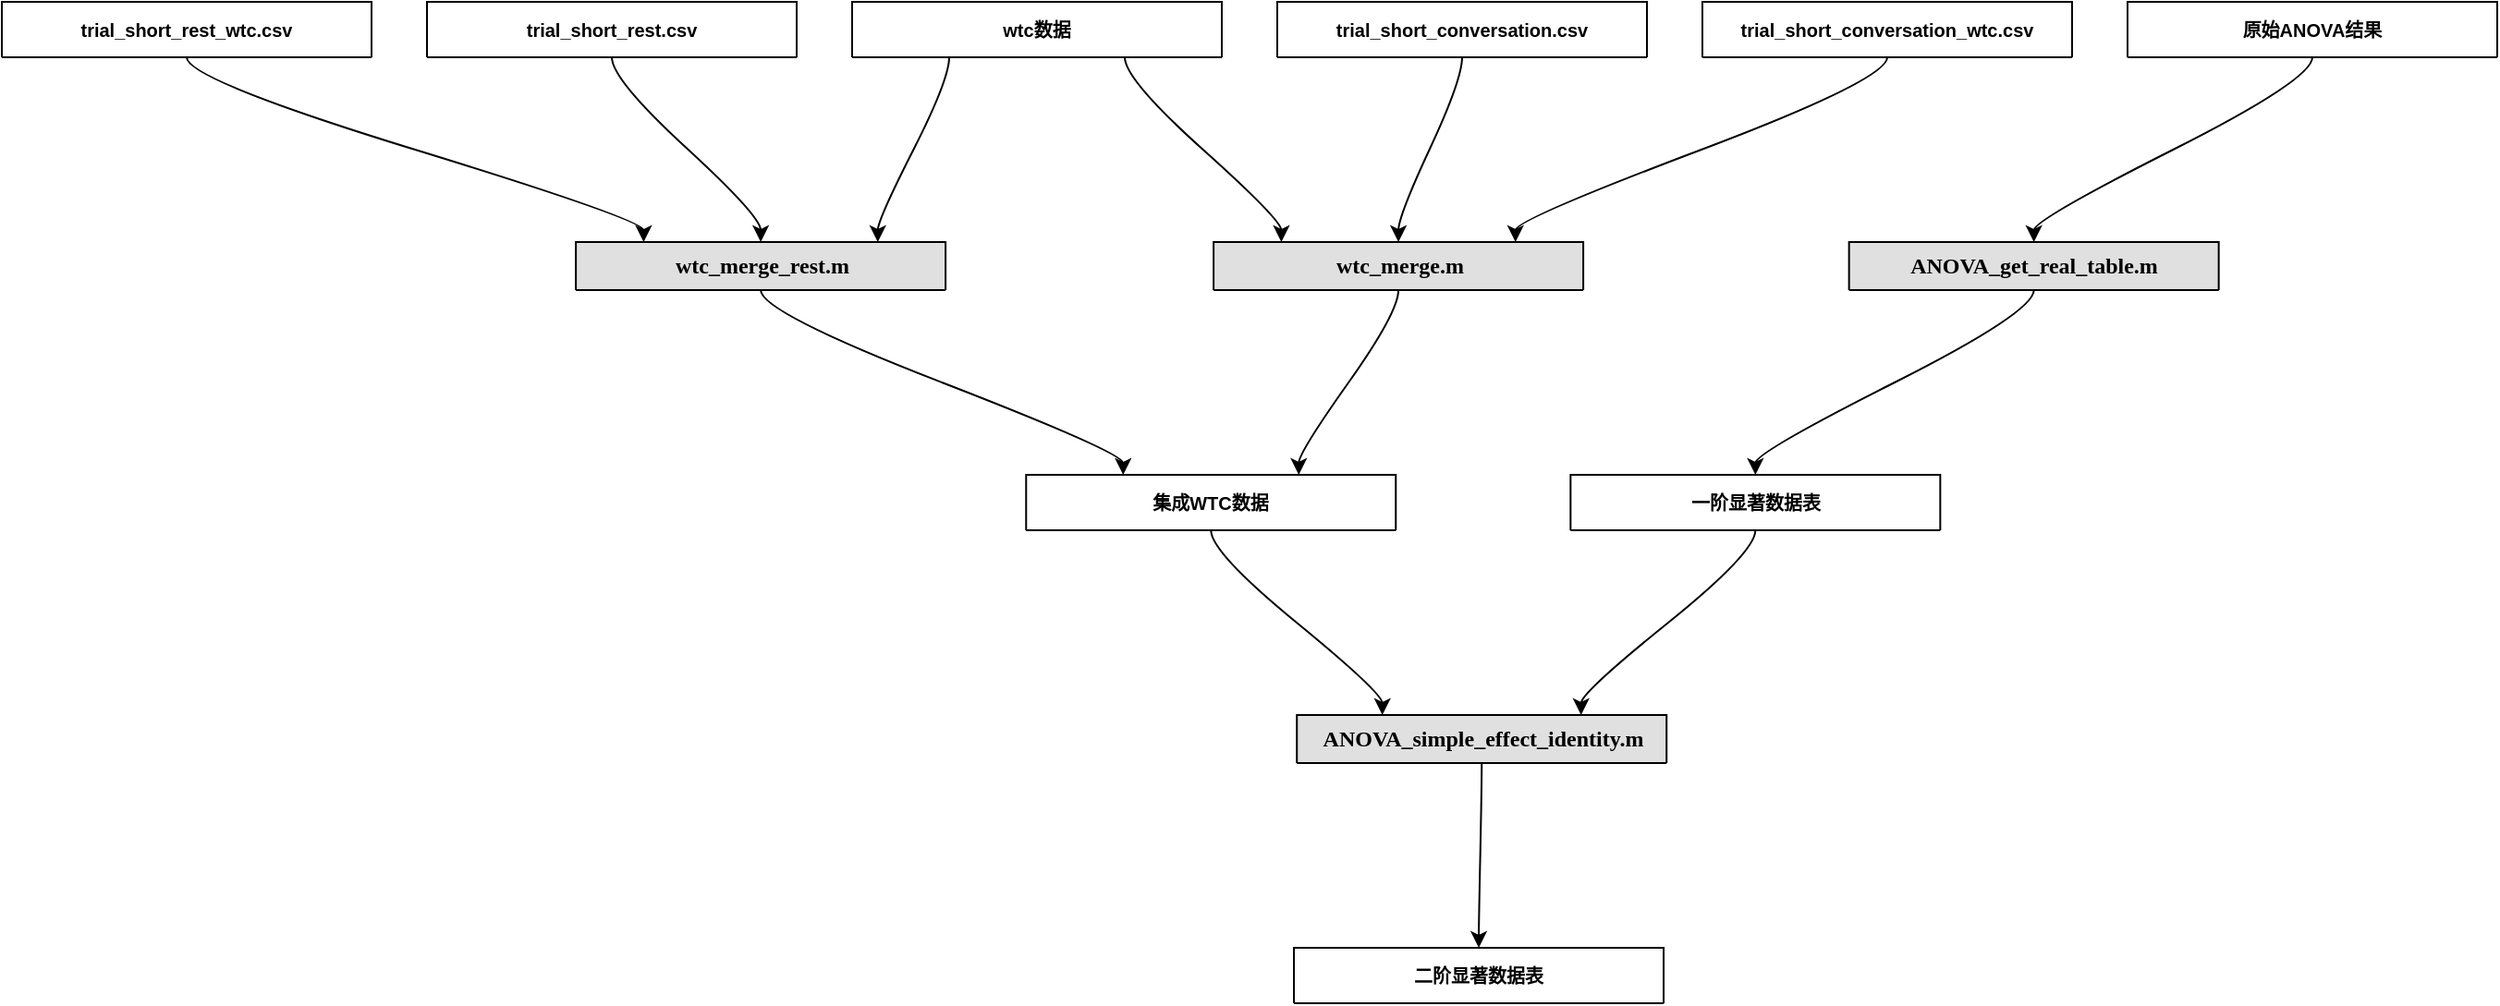 <mxfile version="15.9.4" type="github">
  <diagram name="Page-1" id="52a04d89-c75d-2922-d76d-85b35f80e030">
    <mxGraphModel dx="1483" dy="924" grid="1" gridSize="10" guides="1" tooltips="1" connect="1" arrows="1" fold="1" page="1" pageScale="1" pageWidth="1100" pageHeight="850" background="none" math="0" shadow="0">
      <root>
        <mxCell id="0" />
        <mxCell id="1" parent="0" />
        <mxCell id="sphz6j1oBzilMwv7ZF1X-43" style="edgeStyle=orthogonalEdgeStyle;curved=1;rounded=0;orthogonalLoop=1;jettySize=auto;html=1;noEdgeStyle=1;orthogonal=1;" edge="1" parent="1" source="JplWnELaZJ_1SYTGNvaw-16" target="sphz6j1oBzilMwv7ZF1X-17">
          <mxGeometry relative="1" as="geometry">
            <Array as="points">
              <mxPoint x="755.548" y="168" />
              <mxPoint x="701.635" y="244" />
            </Array>
          </mxGeometry>
        </mxCell>
        <mxCell id="JplWnELaZJ_1SYTGNvaw-16" value="&lt;b&gt;wtc_merge.m&lt;/b&gt;" style="swimlane;html=1;fontStyle=0;childLayout=stackLayout;horizontal=1;startSize=26;fillColor=#e0e0e0;horizontalStack=0;resizeParent=1;resizeLast=0;collapsible=1;marginBottom=0;swimlaneFillColor=#ffffff;align=center;rounded=1;shadow=0;comic=0;labelBackgroundColor=none;strokeWidth=1;fontFamily=Verdana;fontSize=12" parent="1" vertex="1" collapsed="1">
          <mxGeometry x="655.548" y="130" width="200" height="26" as="geometry">
            <mxRectangle x="672.5" y="170" width="200" height="100" as="alternateBounds" />
          </mxGeometry>
        </mxCell>
        <mxCell id="JplWnELaZJ_1SYTGNvaw-17" value="所有被试数据按照条件和lag合并到一个文件" style="text;html=1;strokeColor=none;fillColor=none;spacingLeft=4;spacingRight=4;whiteSpace=wrap;overflow=hidden;rotatable=0;points=[[0,0.5],[1,0.5]];portConstraint=eastwest;align=center;" parent="JplWnELaZJ_1SYTGNvaw-16" vertex="1">
          <mxGeometry y="26" width="200" height="74" as="geometry" />
        </mxCell>
        <mxCell id="sphz6j1oBzilMwv7ZF1X-34" style="edgeStyle=orthogonalEdgeStyle;curved=1;rounded=0;orthogonalLoop=1;jettySize=auto;html=1;noEdgeStyle=1;orthogonal=1;" edge="1" parent="1" source="sphz6j1oBzilMwv7ZF1X-1" target="sphz6j1oBzilMwv7ZF1X-20">
          <mxGeometry relative="1" as="geometry">
            <Array as="points">
              <mxPoint x="512.5" y="42" />
              <mxPoint x="473.881" y="118" />
            </Array>
          </mxGeometry>
        </mxCell>
        <mxCell id="sphz6j1oBzilMwv7ZF1X-39" style="edgeStyle=orthogonalEdgeStyle;curved=1;rounded=0;orthogonalLoop=1;jettySize=auto;html=1;noEdgeStyle=1;orthogonal=1;" edge="1" parent="1" source="sphz6j1oBzilMwv7ZF1X-1" target="JplWnELaZJ_1SYTGNvaw-16">
          <mxGeometry relative="1" as="geometry">
            <Array as="points">
              <mxPoint x="607.5" y="42" />
              <mxPoint x="692.215" y="118" />
            </Array>
          </mxGeometry>
        </mxCell>
        <mxCell id="sphz6j1oBzilMwv7ZF1X-1" value="wtc数据" style="swimlane;fontStyle=1;childLayout=stackLayout;horizontal=1;startSize=30;horizontalStack=0;resizeParent=1;resizeParentMax=0;resizeLast=0;collapsible=1;marginBottom=0;swimlaneLine=1;glass=0;sketch=0;shadow=0;gradientColor=none;swimlaneFillColor=none;whiteSpace=wrap;fontSize=10;html=0;" vertex="1" collapsed="1" parent="1">
          <mxGeometry x="460" width="200" height="30" as="geometry">
            <mxRectangle x="500" y="40" width="200" height="130" as="alternateBounds" />
          </mxGeometry>
        </mxCell>
        <mxCell id="sphz6j1oBzilMwv7ZF1X-2" value="说明：原始wtc数据，，包含ch x fs 信息，" style="text;strokeColor=none;fillColor=none;align=left;verticalAlign=middle;spacingLeft=4;spacingRight=4;overflow=hidden;points=[[0,0.5],[1,0.5]];portConstraint=eastwest;rotatable=0;fontStyle=0;whiteSpace=wrap;fontSize=10;html=0;aspect=fixed;" vertex="1" parent="sphz6j1oBzilMwv7ZF1X-1">
          <mxGeometry y="30" width="200" height="50" as="geometry" />
        </mxCell>
        <mxCell id="sphz6j1oBzilMwv7ZF1X-3" value="结构：每个被试文件夹下wtc文件夹，每个lag一个文件夹，文件夹内有五个条件的mat文件尾缀为WTC" style="text;strokeColor=none;fillColor=none;align=left;verticalAlign=middle;spacingLeft=4;spacingRight=4;overflow=hidden;points=[[0,0.5],[1,0.5]];portConstraint=eastwest;rotatable=0;fontStyle=0;whiteSpace=wrap;fontSize=10;html=0;aspect=fixed;" vertex="1" parent="sphz6j1oBzilMwv7ZF1X-1">
          <mxGeometry y="80" width="200" height="50" as="geometry" />
        </mxCell>
        <mxCell id="sphz6j1oBzilMwv7ZF1X-36" style="edgeStyle=orthogonalEdgeStyle;curved=1;rounded=0;orthogonalLoop=1;jettySize=auto;html=1;noEdgeStyle=1;orthogonal=1;" edge="1" parent="1" source="JplWnELaZJ_1SYTGNvaw-7" target="sphz6j1oBzilMwv7ZF1X-20">
          <mxGeometry relative="1" as="geometry">
            <Array as="points">
              <mxPoint x="100" y="42" />
              <mxPoint x="347.215" y="118" />
            </Array>
          </mxGeometry>
        </mxCell>
        <mxCell id="JplWnELaZJ_1SYTGNvaw-7" value="trial_short_rest_wtc.csv" style="swimlane;fontStyle=1;childLayout=stackLayout;horizontal=1;startSize=30;horizontalStack=0;resizeParent=1;resizeParentMax=0;resizeLast=0;collapsible=1;marginBottom=0;swimlaneLine=1;glass=0;sketch=0;shadow=0;gradientColor=none;swimlaneFillColor=none;whiteSpace=wrap;fontSize=10;" parent="1" vertex="1" collapsed="1">
          <mxGeometry width="200" height="30" as="geometry">
            <mxRectangle x="40" y="40" width="200" height="130" as="alternateBounds" />
          </mxGeometry>
        </mxCell>
        <mxCell id="JplWnELaZJ_1SYTGNvaw-8" value="说明：wtc trial水平的信息，多了lag维度，包含wtc文件名" style="text;strokeColor=none;fillColor=none;align=left;verticalAlign=middle;spacingLeft=4;spacingRight=4;overflow=hidden;points=[[0,0.5],[1,0.5]];portConstraint=eastwest;rotatable=0;fontStyle=0;whiteSpace=wrap;fontSize=10;" parent="JplWnELaZJ_1SYTGNvaw-7" vertex="1">
          <mxGeometry y="30" width="200" height="50" as="geometry" />
        </mxCell>
        <mxCell id="JplWnELaZJ_1SYTGNvaw-9" value="结构：functionT文件夹" style="text;strokeColor=none;fillColor=none;align=left;verticalAlign=middle;spacingLeft=4;spacingRight=4;overflow=hidden;points=[[0,0.5],[1,0.5]];portConstraint=eastwest;rotatable=0;fontStyle=0;whiteSpace=wrap;fontSize=10;" parent="JplWnELaZJ_1SYTGNvaw-7" vertex="1">
          <mxGeometry y="80" width="200" height="50" as="geometry" />
        </mxCell>
        <mxCell id="sphz6j1oBzilMwv7ZF1X-40" style="edgeStyle=orthogonalEdgeStyle;curved=1;rounded=0;orthogonalLoop=1;jettySize=auto;html=1;noEdgeStyle=1;orthogonal=1;" edge="1" parent="1" source="sphz6j1oBzilMwv7ZF1X-4" target="JplWnELaZJ_1SYTGNvaw-16">
          <mxGeometry relative="1" as="geometry">
            <Array as="points">
              <mxPoint x="790" y="42" />
              <mxPoint x="755.548" y="116" />
            </Array>
          </mxGeometry>
        </mxCell>
        <mxCell id="sphz6j1oBzilMwv7ZF1X-4" value="trial_short_conversation.csv" style="swimlane;fontStyle=1;childLayout=stackLayout;horizontal=1;startSize=30;horizontalStack=0;resizeParent=1;resizeParentMax=0;resizeLast=0;collapsible=1;marginBottom=0;swimlaneLine=1;glass=0;sketch=0;shadow=0;gradientColor=none;swimlaneFillColor=none;whiteSpace=wrap;fontSize=10;html=0;" vertex="1" collapsed="1" parent="1">
          <mxGeometry x="690" width="200" height="30" as="geometry">
            <mxRectangle x="730" y="40" width="200" height="130" as="alternateBounds" />
          </mxGeometry>
        </mxCell>
        <mxCell id="sphz6j1oBzilMwv7ZF1X-5" value="说明：行为trial水平的行为信息，包含trait数据和nirs文件名" style="text;strokeColor=none;fillColor=none;align=left;verticalAlign=middle;spacingLeft=4;spacingRight=4;overflow=hidden;points=[[0,0.5],[1,0.5]];portConstraint=eastwest;rotatable=0;fontStyle=0;whiteSpace=wrap;fontSize=10;html=0;aspect=fixed;" vertex="1" parent="sphz6j1oBzilMwv7ZF1X-4">
          <mxGeometry y="30" width="200" height="50" as="geometry" />
        </mxCell>
        <mxCell id="sphz6j1oBzilMwv7ZF1X-6" value="结构：functionT文件夹" style="text;strokeColor=none;fillColor=none;align=left;verticalAlign=middle;spacingLeft=4;spacingRight=4;overflow=hidden;points=[[0,0.5],[1,0.5]];portConstraint=eastwest;rotatable=0;fontStyle=0;whiteSpace=wrap;fontSize=10;html=0;aspect=fixed;" vertex="1" parent="sphz6j1oBzilMwv7ZF1X-4">
          <mxGeometry y="80" width="200" height="50" as="geometry" />
        </mxCell>
        <mxCell id="sphz6j1oBzilMwv7ZF1X-35" style="edgeStyle=orthogonalEdgeStyle;curved=1;rounded=0;orthogonalLoop=1;jettySize=auto;html=1;noEdgeStyle=1;orthogonal=1;" edge="1" parent="1" source="sphz6j1oBzilMwv7ZF1X-8" target="sphz6j1oBzilMwv7ZF1X-20">
          <mxGeometry relative="1" as="geometry">
            <Array as="points">
              <mxPoint x="330" y="42" />
              <mxPoint x="410.548" y="116" />
            </Array>
          </mxGeometry>
        </mxCell>
        <mxCell id="sphz6j1oBzilMwv7ZF1X-8" value="trial_short_rest.csv" style="swimlane;fontStyle=1;childLayout=stackLayout;horizontal=1;startSize=30;horizontalStack=0;resizeParent=1;resizeParentMax=0;resizeLast=0;collapsible=1;marginBottom=0;swimlaneLine=1;glass=0;sketch=0;shadow=0;gradientColor=none;swimlaneFillColor=none;whiteSpace=wrap;fontSize=10;html=0;" vertex="1" collapsed="1" parent="1">
          <mxGeometry x="230" width="200" height="30" as="geometry">
            <mxRectangle x="270" y="40" width="200" height="130" as="alternateBounds" />
          </mxGeometry>
        </mxCell>
        <mxCell id="sphz6j1oBzilMwv7ZF1X-9" value="说明：行为trial水平的行为信息，包含trait数据，在rest中只是索引" style="text;strokeColor=none;fillColor=none;align=left;verticalAlign=middle;spacingLeft=4;spacingRight=4;overflow=hidden;points=[[0,0.5],[1,0.5]];portConstraint=eastwest;rotatable=0;fontStyle=0;whiteSpace=wrap;fontSize=10;html=0;aspect=fixed;" vertex="1" parent="sphz6j1oBzilMwv7ZF1X-8">
          <mxGeometry y="30" width="200" height="50" as="geometry" />
        </mxCell>
        <mxCell id="sphz6j1oBzilMwv7ZF1X-10" value="结构：functionT文件夹" style="text;strokeColor=none;fillColor=none;align=left;verticalAlign=middle;spacingLeft=4;spacingRight=4;overflow=hidden;points=[[0,0.5],[1,0.5]];portConstraint=eastwest;rotatable=0;fontStyle=0;whiteSpace=wrap;fontSize=10;html=0;aspect=fixed;" vertex="1" parent="sphz6j1oBzilMwv7ZF1X-8">
          <mxGeometry y="80" width="200" height="50" as="geometry" />
        </mxCell>
        <mxCell id="sphz6j1oBzilMwv7ZF1X-41" style="edgeStyle=orthogonalEdgeStyle;curved=1;rounded=0;orthogonalLoop=1;jettySize=auto;html=1;noEdgeStyle=1;orthogonal=1;" edge="1" parent="1" source="sphz6j1oBzilMwv7ZF1X-11" target="JplWnELaZJ_1SYTGNvaw-16">
          <mxGeometry relative="1" as="geometry">
            <Array as="points">
              <mxPoint x="1020" y="42" />
              <mxPoint x="818.881" y="118" />
            </Array>
          </mxGeometry>
        </mxCell>
        <mxCell id="sphz6j1oBzilMwv7ZF1X-11" value="trial_short_conversation_wtc.csv" style="swimlane;fontStyle=1;childLayout=stackLayout;horizontal=1;startSize=30;horizontalStack=0;resizeParent=1;resizeParentMax=0;resizeLast=0;collapsible=1;marginBottom=0;swimlaneLine=1;glass=0;sketch=0;shadow=0;gradientColor=none;swimlaneFillColor=none;whiteSpace=wrap;fontSize=10;html=0;" vertex="1" collapsed="1" parent="1">
          <mxGeometry x="920" width="200" height="30" as="geometry">
            <mxRectangle x="960" y="40" width="200" height="130" as="alternateBounds" />
          </mxGeometry>
        </mxCell>
        <mxCell id="sphz6j1oBzilMwv7ZF1X-12" value="说明：wtc trial水平的信息，多了lag维度，包含wtc文件名" style="text;strokeColor=none;fillColor=none;align=left;verticalAlign=middle;spacingLeft=4;spacingRight=4;overflow=hidden;points=[[0,0.5],[1,0.5]];portConstraint=eastwest;rotatable=0;fontStyle=0;whiteSpace=wrap;fontSize=10;html=0;aspect=fixed;" vertex="1" parent="sphz6j1oBzilMwv7ZF1X-11">
          <mxGeometry y="30" width="200" height="50" as="geometry" />
        </mxCell>
        <mxCell id="sphz6j1oBzilMwv7ZF1X-13" value="结构：functionT文件夹" style="text;strokeColor=none;fillColor=none;align=left;verticalAlign=middle;spacingLeft=4;spacingRight=4;overflow=hidden;points=[[0,0.5],[1,0.5]];portConstraint=eastwest;rotatable=0;fontStyle=0;whiteSpace=wrap;fontSize=10;html=0;aspect=fixed;" vertex="1" parent="sphz6j1oBzilMwv7ZF1X-11">
          <mxGeometry y="80" width="200" height="50" as="geometry" />
        </mxCell>
        <mxCell id="sphz6j1oBzilMwv7ZF1X-57" style="edgeStyle=orthogonalEdgeStyle;curved=1;rounded=0;orthogonalLoop=1;jettySize=auto;html=1;noEdgeStyle=1;orthogonal=1;" edge="1" parent="1" source="sphz6j1oBzilMwv7ZF1X-17" target="sphz6j1oBzilMwv7ZF1X-50">
          <mxGeometry relative="1" as="geometry">
            <Array as="points">
              <mxPoint x="654.135" y="298" />
              <mxPoint x="746.862" y="374" />
            </Array>
          </mxGeometry>
        </mxCell>
        <mxCell id="sphz6j1oBzilMwv7ZF1X-17" value="集成WTC数据" style="swimlane;fontStyle=1;childLayout=stackLayout;horizontal=1;startSize=30;horizontalStack=0;resizeParent=1;resizeParentMax=0;resizeLast=0;collapsible=1;marginBottom=0;swimlaneLine=1;glass=0;sketch=0;shadow=0;gradientColor=none;swimlaneFillColor=none;whiteSpace=wrap;fontSize=10;html=0;" vertex="1" collapsed="1" parent="1">
          <mxGeometry x="554.135" y="256" width="200" height="30" as="geometry">
            <mxRectangle x="500" y="296" width="200" height="130" as="alternateBounds" />
          </mxGeometry>
        </mxCell>
        <mxCell id="sphz6j1oBzilMwv7ZF1X-18" value="说明：每个条件和lag下所有被试的数据，插补但为fisherz" style="text;strokeColor=none;fillColor=none;align=left;verticalAlign=middle;spacingLeft=4;spacingRight=4;overflow=hidden;points=[[0,0.5],[1,0.5]];portConstraint=eastwest;rotatable=0;fontStyle=0;whiteSpace=wrap;fontSize=10;html=0;aspect=fixed;" vertex="1" parent="sphz6j1oBzilMwv7ZF1X-17">
          <mxGeometry y="30" width="200" height="50" as="geometry" />
        </mxCell>
        <mxCell id="sphz6j1oBzilMwv7ZF1X-19" value="结构：wtc_result文件夹" style="text;strokeColor=none;fillColor=none;align=left;verticalAlign=middle;spacingLeft=4;spacingRight=4;overflow=hidden;points=[[0,0.5],[1,0.5]];portConstraint=eastwest;rotatable=0;fontStyle=0;whiteSpace=wrap;fontSize=10;html=0;aspect=fixed;" vertex="1" parent="sphz6j1oBzilMwv7ZF1X-17">
          <mxGeometry y="80" width="200" height="50" as="geometry" />
        </mxCell>
        <mxCell id="sphz6j1oBzilMwv7ZF1X-42" style="edgeStyle=orthogonalEdgeStyle;curved=1;rounded=0;orthogonalLoop=1;jettySize=auto;html=1;noEdgeStyle=1;orthogonal=1;" edge="1" parent="1" source="sphz6j1oBzilMwv7ZF1X-20" target="sphz6j1oBzilMwv7ZF1X-17">
          <mxGeometry relative="1" as="geometry">
            <Array as="points">
              <mxPoint x="410.548" y="168" />
              <mxPoint x="606.635" y="244" />
            </Array>
          </mxGeometry>
        </mxCell>
        <mxCell id="sphz6j1oBzilMwv7ZF1X-20" value="&lt;b&gt;wtc_merge_rest.m&lt;/b&gt;" style="swimlane;html=1;fontStyle=0;childLayout=stackLayout;horizontal=1;startSize=26;fillColor=#e0e0e0;horizontalStack=0;resizeParent=1;resizeLast=0;collapsible=1;marginBottom=0;swimlaneFillColor=#ffffff;align=center;rounded=1;shadow=0;comic=0;labelBackgroundColor=none;strokeWidth=1;fontFamily=Verdana;fontSize=12" vertex="1" collapsed="1" parent="1">
          <mxGeometry x="310.548" y="130" width="200" height="26" as="geometry">
            <mxRectangle x="327.5" y="170" width="200" height="100" as="alternateBounds" />
          </mxGeometry>
        </mxCell>
        <mxCell id="sphz6j1oBzilMwv7ZF1X-21" value="所有被试数据按照条件和lag合并到一个文件" style="text;html=1;strokeColor=none;fillColor=none;spacingLeft=4;spacingRight=4;whiteSpace=wrap;overflow=hidden;rotatable=0;points=[[0,0.5],[1,0.5]];portConstraint=eastwest;align=center;" vertex="1" parent="sphz6j1oBzilMwv7ZF1X-20">
          <mxGeometry y="26" width="200" height="74" as="geometry" />
        </mxCell>
        <mxCell id="sphz6j1oBzilMwv7ZF1X-49" style="edgeStyle=orthogonalEdgeStyle;curved=1;rounded=0;orthogonalLoop=1;jettySize=auto;html=1;noEdgeStyle=1;orthogonal=1;" edge="1" parent="1" source="sphz6j1oBzilMwv7ZF1X-44" target="sphz6j1oBzilMwv7ZF1X-47">
          <mxGeometry relative="1" as="geometry">
            <Array as="points">
              <mxPoint x="1250" y="42" />
              <mxPoint x="1099.336" y="118" />
            </Array>
          </mxGeometry>
        </mxCell>
        <mxCell id="sphz6j1oBzilMwv7ZF1X-44" value="原始ANOVA结果" style="swimlane;fontStyle=1;childLayout=stackLayout;horizontal=1;startSize=30;horizontalStack=0;resizeParent=1;resizeParentMax=0;resizeLast=0;collapsible=1;marginBottom=0;swimlaneLine=1;glass=0;sketch=0;shadow=0;gradientColor=none;swimlaneFillColor=none;whiteSpace=wrap;fontSize=10;html=0;" vertex="1" collapsed="1" parent="1">
          <mxGeometry x="1150" width="200" height="30" as="geometry">
            <mxRectangle x="150" y="296" width="200" height="130" as="alternateBounds" />
          </mxGeometry>
        </mxCell>
        <mxCell id="sphz6j1oBzilMwv7ZF1X-45" value="说明：使用前期脚本计算得到的ANOVA结果，和新脚本略有偏差" style="text;strokeColor=none;fillColor=none;align=left;verticalAlign=middle;spacingLeft=4;spacingRight=4;overflow=hidden;points=[[0,0.5],[1,0.5]];portConstraint=eastwest;rotatable=0;fontStyle=0;whiteSpace=wrap;fontSize=10;html=0;aspect=fixed;" vertex="1" parent="sphz6j1oBzilMwv7ZF1X-44">
          <mxGeometry y="30" width="200" height="50" as="geometry" />
        </mxCell>
        <mxCell id="sphz6j1oBzilMwv7ZF1X-46" value="结构：separate_language/real" style="text;strokeColor=none;fillColor=none;align=left;verticalAlign=middle;spacingLeft=4;spacingRight=4;overflow=hidden;points=[[0,0.5],[1,0.5]];portConstraint=eastwest;rotatable=0;fontStyle=0;whiteSpace=wrap;fontSize=10;html=0;aspect=fixed;" vertex="1" parent="sphz6j1oBzilMwv7ZF1X-44">
          <mxGeometry y="80" width="200" height="50" as="geometry" />
        </mxCell>
        <mxCell id="sphz6j1oBzilMwv7ZF1X-55" style="edgeStyle=orthogonalEdgeStyle;curved=1;rounded=0;orthogonalLoop=1;jettySize=auto;html=1;noEdgeStyle=1;orthogonal=1;" edge="1" parent="1" source="sphz6j1oBzilMwv7ZF1X-47" target="sphz6j1oBzilMwv7ZF1X-52">
          <mxGeometry relative="1" as="geometry">
            <Array as="points">
              <mxPoint x="1099.336" y="168" />
              <mxPoint x="948.673" y="244" />
            </Array>
          </mxGeometry>
        </mxCell>
        <mxCell id="sphz6j1oBzilMwv7ZF1X-47" value="&lt;b&gt;ANOVA_get_real_table.m&lt;/b&gt;" style="swimlane;html=1;fontStyle=0;childLayout=stackLayout;horizontal=1;startSize=26;fillColor=#e0e0e0;horizontalStack=0;resizeParent=1;resizeLast=0;collapsible=1;marginBottom=0;swimlaneFillColor=#ffffff;align=center;rounded=1;shadow=0;comic=0;labelBackgroundColor=none;strokeWidth=1;fontFamily=Verdana;fontSize=12" vertex="1" collapsed="1" parent="1">
          <mxGeometry x="999.336" y="130" width="200" height="26" as="geometry">
            <mxRectangle x="290" y="400" width="200" height="100" as="alternateBounds" />
          </mxGeometry>
        </mxCell>
        <mxCell id="sphz6j1oBzilMwv7ZF1X-48" value="通过bandSelectFmap函数找到汉语条件下所有显著的cluster" style="text;html=1;strokeColor=none;fillColor=none;spacingLeft=4;spacingRight=4;whiteSpace=wrap;overflow=hidden;rotatable=0;points=[[0,0.5],[1,0.5]];portConstraint=eastwest;align=center;" vertex="1" parent="sphz6j1oBzilMwv7ZF1X-47">
          <mxGeometry y="26" width="200" height="74" as="geometry" />
        </mxCell>
        <mxCell id="sphz6j1oBzilMwv7ZF1X-61" style="edgeStyle=orthogonalEdgeStyle;curved=1;rounded=0;orthogonalLoop=1;jettySize=auto;html=1;noEdgeStyle=1;orthogonal=1;" edge="1" parent="1" source="sphz6j1oBzilMwv7ZF1X-50" target="sphz6j1oBzilMwv7ZF1X-58">
          <mxGeometry relative="1" as="geometry">
            <Array as="points">
              <mxPoint x="800.612" y="424" />
              <mxPoint x="799.027" y="500" />
            </Array>
          </mxGeometry>
        </mxCell>
        <mxCell id="sphz6j1oBzilMwv7ZF1X-50" value="&lt;b&gt;ANOVA_simple_effect_identity.m&lt;/b&gt;" style="swimlane;html=1;fontStyle=0;childLayout=stackLayout;horizontal=1;startSize=26;fillColor=#e0e0e0;horizontalStack=0;resizeParent=1;resizeLast=0;collapsible=1;marginBottom=0;swimlaneFillColor=#ffffff;align=center;rounded=1;shadow=0;comic=0;labelBackgroundColor=none;strokeWidth=1;fontFamily=Verdana;fontSize=12" vertex="1" collapsed="1" parent="1">
          <mxGeometry x="700.612" y="386" width="200" height="26" as="geometry">
            <mxRectangle x="960.612" y="386" width="200" height="100" as="alternateBounds" />
          </mxGeometry>
        </mxCell>
        <mxCell id="sphz6j1oBzilMwv7ZF1X-51" value="卡一个threshold取一部分显著结果，计算使用新的ANOVA脚本在cluster水平计算交互作用" style="text;html=1;strokeColor=none;fillColor=none;spacingLeft=4;spacingRight=4;whiteSpace=wrap;overflow=hidden;rotatable=0;points=[[0,0.5],[1,0.5]];portConstraint=eastwest;align=center;" vertex="1" parent="sphz6j1oBzilMwv7ZF1X-50">
          <mxGeometry y="26" width="200" height="74" as="geometry" />
        </mxCell>
        <mxCell id="sphz6j1oBzilMwv7ZF1X-56" style="edgeStyle=orthogonalEdgeStyle;curved=1;rounded=0;orthogonalLoop=1;jettySize=auto;html=1;noEdgeStyle=1;orthogonal=1;" edge="1" parent="1" source="sphz6j1oBzilMwv7ZF1X-52" target="sphz6j1oBzilMwv7ZF1X-50">
          <mxGeometry relative="1" as="geometry">
            <Array as="points">
              <mxPoint x="948.673" y="298" />
              <mxPoint x="854.362" y="374" />
            </Array>
          </mxGeometry>
        </mxCell>
        <mxCell id="sphz6j1oBzilMwv7ZF1X-52" value="一阶显著数据表" style="swimlane;fontStyle=1;childLayout=stackLayout;horizontal=1;startSize=30;horizontalStack=0;resizeParent=1;resizeParentMax=0;resizeLast=0;collapsible=1;marginBottom=0;swimlaneLine=1;glass=0;sketch=0;shadow=0;gradientColor=none;swimlaneFillColor=none;whiteSpace=wrap;fontSize=10;html=0;" vertex="1" collapsed="1" parent="1">
          <mxGeometry x="848.673" y="256" width="200" height="30" as="geometry">
            <mxRectangle x="160" y="490" width="200" height="130" as="alternateBounds" />
          </mxGeometry>
        </mxCell>
        <mxCell id="sphz6j1oBzilMwv7ZF1X-53" value="说明：关心效应下所有显著的结果的table" style="text;strokeColor=none;fillColor=none;align=left;verticalAlign=middle;spacingLeft=4;spacingRight=4;overflow=hidden;points=[[0,0.5],[1,0.5]];portConstraint=eastwest;rotatable=0;fontStyle=0;whiteSpace=wrap;fontSize=10;html=0;aspect=fixed;" vertex="1" parent="sphz6j1oBzilMwv7ZF1X-52">
          <mxGeometry y="30" width="200" height="50" as="geometry" />
        </mxCell>
        <mxCell id="sphz6j1oBzilMwv7ZF1X-54" value="结构：separate_language/real/main_effect" style="text;strokeColor=none;fillColor=none;align=left;verticalAlign=middle;spacingLeft=4;spacingRight=4;overflow=hidden;points=[[0,0.5],[1,0.5]];portConstraint=eastwest;rotatable=0;fontStyle=0;whiteSpace=wrap;fontSize=10;html=0;aspect=fixed;" vertex="1" parent="sphz6j1oBzilMwv7ZF1X-52">
          <mxGeometry y="80" width="200" height="50" as="geometry" />
        </mxCell>
        <mxCell id="sphz6j1oBzilMwv7ZF1X-58" value="二阶显著数据表" style="swimlane;fontStyle=1;childLayout=stackLayout;horizontal=1;startSize=30;horizontalStack=0;resizeParent=1;resizeParentMax=0;resizeLast=0;collapsible=1;marginBottom=0;swimlaneLine=1;glass=0;sketch=0;shadow=0;gradientColor=none;swimlaneFillColor=none;whiteSpace=wrap;fontSize=10;html=0;" vertex="1" collapsed="1" parent="1">
          <mxGeometry x="699.027" y="512" width="200" height="30" as="geometry">
            <mxRectangle x="480" y="630" width="200" height="130" as="alternateBounds" />
          </mxGeometry>
        </mxCell>
        <mxCell id="sphz6j1oBzilMwv7ZF1X-59" value="说明：包含简单效应的table" style="text;strokeColor=none;fillColor=none;align=left;verticalAlign=middle;spacingLeft=4;spacingRight=4;overflow=hidden;points=[[0,0.5],[1,0.5]];portConstraint=eastwest;rotatable=0;fontStyle=0;whiteSpace=wrap;fontSize=10;html=0;aspect=fixed;" vertex="1" parent="sphz6j1oBzilMwv7ZF1X-58">
          <mxGeometry y="30" width="200" height="50" as="geometry" />
        </mxCell>
        <mxCell id="sphz6j1oBzilMwv7ZF1X-60" value="结构：位置同一阶显著表，尾缀多2nd" style="text;strokeColor=none;fillColor=none;align=left;verticalAlign=middle;spacingLeft=4;spacingRight=4;overflow=hidden;points=[[0,0.5],[1,0.5]];portConstraint=eastwest;rotatable=0;fontStyle=0;whiteSpace=wrap;fontSize=10;html=0;aspect=fixed;" vertex="1" parent="sphz6j1oBzilMwv7ZF1X-58">
          <mxGeometry y="80" width="200" height="50" as="geometry" />
        </mxCell>
      </root>
    </mxGraphModel>
  </diagram>
</mxfile>
